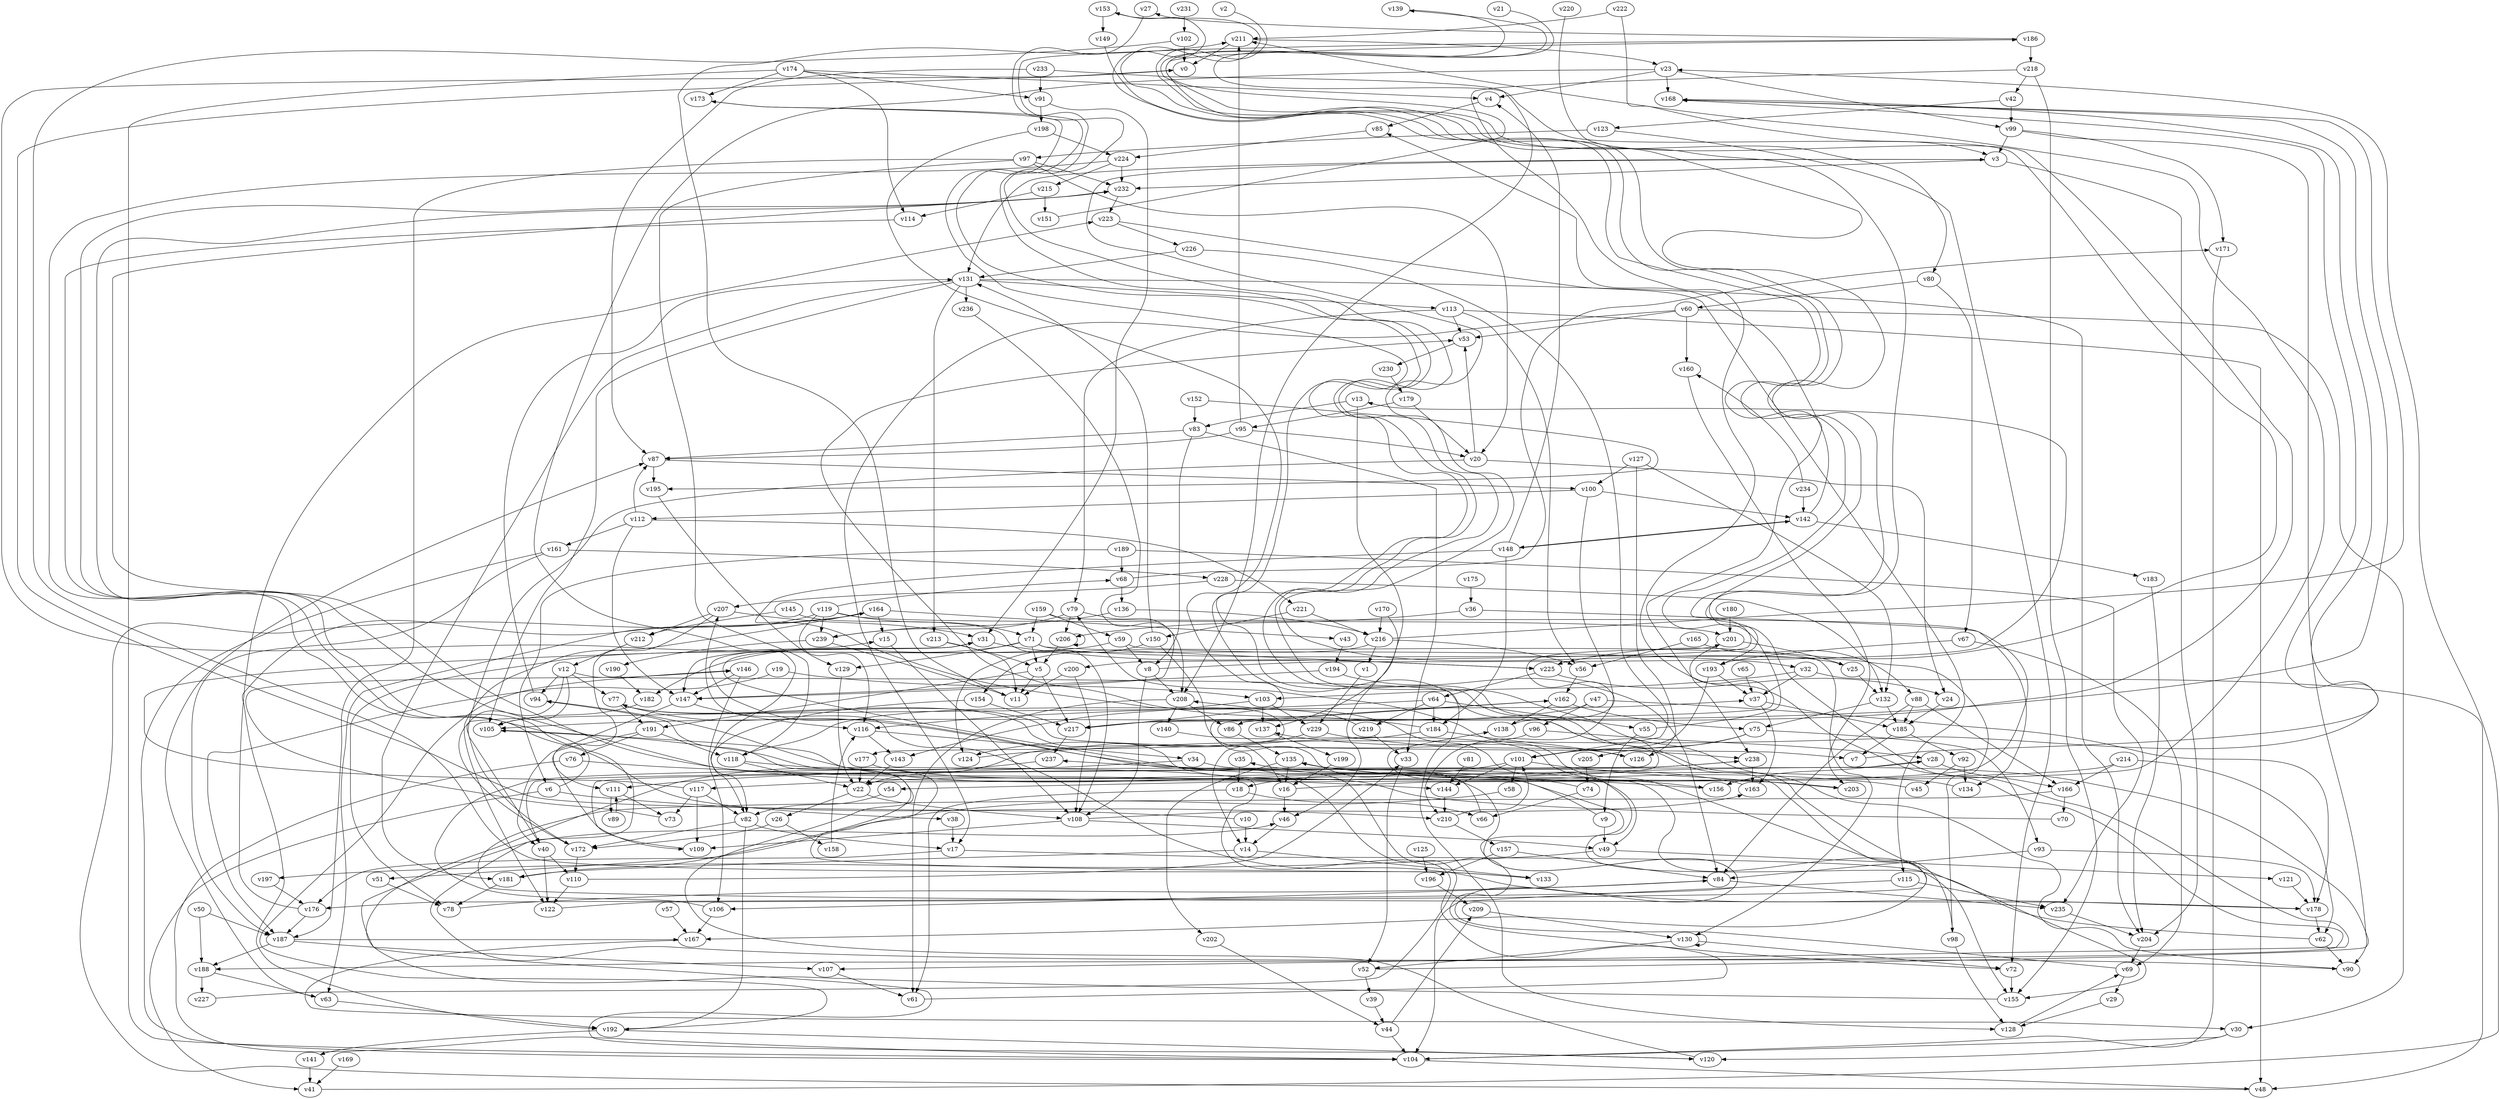 // Benchmark game 352 - 240 vertices
// time_bound: 98
// targets: v175
digraph G {
    v0 [name="v0", player=0];
    v1 [name="v1", player=1];
    v2 [name="v2", player=0];
    v3 [name="v3", player=0];
    v4 [name="v4", player=1];
    v5 [name="v5", player=0];
    v6 [name="v6", player=0];
    v7 [name="v7", player=1];
    v8 [name="v8", player=0];
    v9 [name="v9", player=1];
    v10 [name="v10", player=1];
    v11 [name="v11", player=0];
    v12 [name="v12", player=1];
    v13 [name="v13", player=1];
    v14 [name="v14", player=1];
    v15 [name="v15", player=1];
    v16 [name="v16", player=0];
    v17 [name="v17", player=0];
    v18 [name="v18", player=1];
    v19 [name="v19", player=1];
    v20 [name="v20", player=0];
    v21 [name="v21", player=0];
    v22 [name="v22", player=0];
    v23 [name="v23", player=0];
    v24 [name="v24", player=0];
    v25 [name="v25", player=1];
    v26 [name="v26", player=0];
    v27 [name="v27", player=1];
    v28 [name="v28", player=1];
    v29 [name="v29", player=0];
    v30 [name="v30", player=1];
    v31 [name="v31", player=1];
    v32 [name="v32", player=1];
    v33 [name="v33", player=1];
    v34 [name="v34", player=0];
    v35 [name="v35", player=0];
    v36 [name="v36", player=1];
    v37 [name="v37", player=1];
    v38 [name="v38", player=0];
    v39 [name="v39", player=0];
    v40 [name="v40", player=0];
    v41 [name="v41", player=1];
    v42 [name="v42", player=1];
    v43 [name="v43", player=1];
    v44 [name="v44", player=1];
    v45 [name="v45", player=0];
    v46 [name="v46", player=1];
    v47 [name="v47", player=0];
    v48 [name="v48", player=0];
    v49 [name="v49", player=1];
    v50 [name="v50", player=0];
    v51 [name="v51", player=1];
    v52 [name="v52", player=0];
    v53 [name="v53", player=1];
    v54 [name="v54", player=0];
    v55 [name="v55", player=0];
    v56 [name="v56", player=0];
    v57 [name="v57", player=1];
    v58 [name="v58", player=1];
    v59 [name="v59", player=0];
    v60 [name="v60", player=0];
    v61 [name="v61", player=0];
    v62 [name="v62", player=1];
    v63 [name="v63", player=0];
    v64 [name="v64", player=0];
    v65 [name="v65", player=1];
    v66 [name="v66", player=1];
    v67 [name="v67", player=1];
    v68 [name="v68", player=1];
    v69 [name="v69", player=1];
    v70 [name="v70", player=0];
    v71 [name="v71", player=0];
    v72 [name="v72", player=0];
    v73 [name="v73", player=1];
    v74 [name="v74", player=0];
    v75 [name="v75", player=0];
    v76 [name="v76", player=0];
    v77 [name="v77", player=0];
    v78 [name="v78", player=1];
    v79 [name="v79", player=1];
    v80 [name="v80", player=1];
    v81 [name="v81", player=1];
    v82 [name="v82", player=0];
    v83 [name="v83", player=0];
    v84 [name="v84", player=0];
    v85 [name="v85", player=0];
    v86 [name="v86", player=1];
    v87 [name="v87", player=0];
    v88 [name="v88", player=0];
    v89 [name="v89", player=1];
    v90 [name="v90", player=1];
    v91 [name="v91", player=0];
    v92 [name="v92", player=1];
    v93 [name="v93", player=1];
    v94 [name="v94", player=1];
    v95 [name="v95", player=1];
    v96 [name="v96", player=1];
    v97 [name="v97", player=1];
    v98 [name="v98", player=0];
    v99 [name="v99", player=1];
    v100 [name="v100", player=1];
    v101 [name="v101", player=0];
    v102 [name="v102", player=1];
    v103 [name="v103", player=0];
    v104 [name="v104", player=0];
    v105 [name="v105", player=0];
    v106 [name="v106", player=1];
    v107 [name="v107", player=1];
    v108 [name="v108", player=1];
    v109 [name="v109", player=0];
    v110 [name="v110", player=1];
    v111 [name="v111", player=1];
    v112 [name="v112", player=0];
    v113 [name="v113", player=0];
    v114 [name="v114", player=0];
    v115 [name="v115", player=0];
    v116 [name="v116", player=0];
    v117 [name="v117", player=1];
    v118 [name="v118", player=1];
    v119 [name="v119", player=1];
    v120 [name="v120", player=0];
    v121 [name="v121", player=0];
    v122 [name="v122", player=0];
    v123 [name="v123", player=0];
    v124 [name="v124", player=0];
    v125 [name="v125", player=1];
    v126 [name="v126", player=1];
    v127 [name="v127", player=1];
    v128 [name="v128", player=1];
    v129 [name="v129", player=0];
    v130 [name="v130", player=1];
    v131 [name="v131", player=0];
    v132 [name="v132", player=0];
    v133 [name="v133", player=1];
    v134 [name="v134", player=1];
    v135 [name="v135", player=0];
    v136 [name="v136", player=1];
    v137 [name="v137", player=1];
    v138 [name="v138", player=1];
    v139 [name="v139", player=1];
    v140 [name="v140", player=1];
    v141 [name="v141", player=0];
    v142 [name="v142", player=1];
    v143 [name="v143", player=0];
    v144 [name="v144", player=1];
    v145 [name="v145", player=0];
    v146 [name="v146", player=0];
    v147 [name="v147", player=0];
    v148 [name="v148", player=1];
    v149 [name="v149", player=1];
    v150 [name="v150", player=1];
    v151 [name="v151", player=1];
    v152 [name="v152", player=0];
    v153 [name="v153", player=1];
    v154 [name="v154", player=1];
    v155 [name="v155", player=0];
    v156 [name="v156", player=1];
    v157 [name="v157", player=0];
    v158 [name="v158", player=0];
    v159 [name="v159", player=1];
    v160 [name="v160", player=1];
    v161 [name="v161", player=1];
    v162 [name="v162", player=1];
    v163 [name="v163", player=1];
    v164 [name="v164", player=1];
    v165 [name="v165", player=1];
    v166 [name="v166", player=1];
    v167 [name="v167", player=0];
    v168 [name="v168", player=1];
    v169 [name="v169", player=0];
    v170 [name="v170", player=1];
    v171 [name="v171", player=0];
    v172 [name="v172", player=0];
    v173 [name="v173", player=0];
    v174 [name="v174", player=0];
    v175 [name="v175", player=0, target=1];
    v176 [name="v176", player=0];
    v177 [name="v177", player=1];
    v178 [name="v178", player=0];
    v179 [name="v179", player=1];
    v180 [name="v180", player=1];
    v181 [name="v181", player=1];
    v182 [name="v182", player=0];
    v183 [name="v183", player=1];
    v184 [name="v184", player=0];
    v185 [name="v185", player=0];
    v186 [name="v186", player=0];
    v187 [name="v187", player=0];
    v188 [name="v188", player=0];
    v189 [name="v189", player=1];
    v190 [name="v190", player=0];
    v191 [name="v191", player=0];
    v192 [name="v192", player=0];
    v193 [name="v193", player=1];
    v194 [name="v194", player=0];
    v195 [name="v195", player=1];
    v196 [name="v196", player=1];
    v197 [name="v197", player=0];
    v198 [name="v198", player=0];
    v199 [name="v199", player=1];
    v200 [name="v200", player=1];
    v201 [name="v201", player=1];
    v202 [name="v202", player=0];
    v203 [name="v203", player=1];
    v204 [name="v204", player=1];
    v205 [name="v205", player=0];
    v206 [name="v206", player=0];
    v207 [name="v207", player=0];
    v208 [name="v208", player=0];
    v209 [name="v209", player=0];
    v210 [name="v210", player=0];
    v211 [name="v211", player=1];
    v212 [name="v212", player=0];
    v213 [name="v213", player=1];
    v214 [name="v214", player=0];
    v215 [name="v215", player=1];
    v216 [name="v216", player=1];
    v217 [name="v217", player=1];
    v218 [name="v218", player=1];
    v219 [name="v219", player=0];
    v220 [name="v220", player=0];
    v221 [name="v221", player=1];
    v222 [name="v222", player=1];
    v223 [name="v223", player=1];
    v224 [name="v224", player=1];
    v225 [name="v225", player=0];
    v226 [name="v226", player=1];
    v227 [name="v227", player=1];
    v228 [name="v228", player=0];
    v229 [name="v229", player=0];
    v230 [name="v230", player=1];
    v231 [name="v231", player=1];
    v232 [name="v232", player=0];
    v233 [name="v233", player=0];
    v234 [name="v234", player=0];
    v235 [name="v235", player=0];
    v236 [name="v236", player=1];
    v237 [name="v237", player=1];
    v238 [name="v238", player=0];
    v239 [name="v239", player=1];

    v0 -> v32 [constraint="t < 6"];
    v1 -> v229;
    v2 -> v193 [constraint="t >= 2"];
    v3 -> v131 [constraint="t >= 3"];
    v4 -> v85;
    v5 -> v217;
    v6 -> v232 [constraint="t >= 4"];
    v7 -> v168 [constraint="t < 12"];
    v8 -> v13 [constraint="t mod 5 == 2"];
    v9 -> v138 [constraint="t >= 3"];
    v10 -> v0 [constraint="t >= 4"];
    v11 -> v211;
    v12 -> v94;
    v13 -> v137;
    v14 -> v181;
    v15 -> v108;
    v16 -> v211 [constraint="t < 11"];
    v17 -> v176;
    v18 -> v61;
    v19 -> v187;
    v20 -> v53;
    v21 -> v225 [constraint="t mod 5 == 3"];
    v22 -> v26;
    v23 -> v4;
    v24 -> v185;
    v25 -> v3 [constraint="t >= 1"];
    v26 -> v158;
    v27 -> v155 [constraint="t mod 4 == 0"];
    v28 -> v166;
    v29 -> v128;
    v30 -> v120;
    v31 -> v147;
    v32 -> v103;
    v33 -> v52;
    v34 -> v111;
    v35 -> v18;
    v36 -> v134;
    v37 -> v185;
    v38 -> v17;
    v39 -> v44;
    v40 -> v122;
    v41 -> v23 [constraint="t >= 4"];
    v42 -> v123;
    v43 -> v194;
    v44 -> v209;
    v45 -> v135 [constraint="t >= 2"];
    v46 -> v14;
    v47 -> v217;
    v48 -> v164 [constraint="t >= 1"];
    v49 -> v197;
    v50 -> v187;
    v51 -> v78;
    v52 -> v35 [constraint="t < 6"];
    v53 -> v230;
    v54 -> v82;
    v55 -> v153 [constraint="t < 11"];
    v56 -> v162;
    v57 -> v167;
    v58 -> v51 [constraint="t < 12"];
    v59 -> v8;
    v60 -> v17;
    v61 -> v77 [constraint="t < 13"];
    v62 -> v208 [constraint="t >= 4"];
    v63 -> v192;
    v64 -> v219;
    v65 -> v37;
    v66 -> v135 [constraint="t >= 2"];
    v67 -> v69;
    v68 -> v171 [constraint="t < 5"];
    v69 -> v162 [constraint="t < 8"];
    v70 -> v77 [constraint="t < 10"];
    v71 -> v5 [constraint="t mod 2 == 0"];
    v72 -> v155;
    v73 -> v146 [constraint="t >= 2"];
    v74 -> v31 [constraint="t >= 4"];
    v75 -> v205 [constraint="t >= 2"];
    v76 -> v144;
    v77 -> v7 [constraint="t >= 1"];
    v78 -> v84 [constraint="t mod 3 == 2"];
    v79 -> v239;
    v80 -> v67;
    v81 -> v144;
    v82 -> v172;
    v83 -> v33;
    v84 -> v106;
    v85 -> v224;
    v86 -> v135;
    v87 -> v100;
    v88 -> v185;
    v89 -> v111;
    v90 -> v186 [constraint="t mod 4 == 3"];
    v91 -> v31;
    v92 -> v134;
    v93 -> v84;
    v94 -> v131;
    v95 -> v87;
    v96 -> v28;
    v97 -> v232;
    v98 -> v79 [constraint="t >= 1"];
    v99 -> v3;
    v100 -> v142;
    v101 -> v18;
    v102 -> v133 [constraint="t mod 2 == 0"];
    v103 -> v137;
    v104 -> v48;
    v105 -> v181 [constraint="t >= 4"];
    v106 -> v238 [constraint="t < 12"];
    v107 -> v61;
    v108 -> v163 [constraint="t mod 4 == 0"];
    v109 -> v28 [constraint="t < 15"];
    v110 -> v33 [constraint="t >= 1"];
    v111 -> v89;
    v112 -> v87;
    v113 -> v79;
    v114 -> v90 [constraint="t >= 4"];
    v115 -> v104;
    v116 -> v143;
    v117 -> v15 [constraint="t >= 4"];
    v118 -> v72 [constraint="t >= 5"];
    v119 -> v68 [constraint="t < 10"];
    v120 -> v94 [constraint="t mod 5 == 1"];
    v121 -> v178;
    v122 -> v173 [constraint="t < 8"];
    v123 -> v72;
    v124 -> v168 [constraint="t >= 5"];
    v125 -> v196;
    v126 -> v137 [constraint="t mod 4 == 0"];
    v127 -> v100;
    v128 -> v69;
    v129 -> v22;
    v130 -> v130;
    v131 -> v204;
    v132 -> v75;
    v133 -> v94 [constraint="t >= 2"];
    v134 -> v232 [constraint="t mod 2 == 0"];
    v135 -> v156;
    v136 -> v216;
    v137 -> v199;
    v138 -> v201 [constraint="t < 6"];
    v139 -> v80 [constraint="t mod 3 == 1"];
    v140 -> v167 [constraint="t < 5"];
    v141 -> v41;
    v142 -> v183;
    v143 -> v22;
    v144 -> v210;
    v145 -> v212;
    v146 -> v147;
    v147 -> v116;
    v148 -> v177 [constraint="t mod 4 == 2"];
    v149 -> v107 [constraint="t < 12"];
    v150 -> v16;
    v151 -> v139 [constraint="t < 6"];
    v152 -> v195 [constraint="t < 8"];
    v153 -> v200 [constraint="t >= 3"];
    v154 -> v217;
    v155 -> v46 [constraint="t mod 5 == 1"];
    v156 -> v237 [constraint="t mod 3 == 1"];
    v157 -> v84;
    v158 -> v116;
    v159 -> v22 [constraint="t mod 5 == 1"];
    v160 -> v203;
    v161 -> v187;
    v162 -> v86;
    v163 -> v105 [constraint="t >= 3"];
    v164 -> v192 [constraint="t >= 3"];
    v165 -> v56;
    v166 -> v178 [constraint="t >= 5"];
    v167 -> v30 [constraint="t mod 5 == 3"];
    v168 -> v105 [constraint="t >= 3"];
    v169 -> v41;
    v170 -> v46;
    v171 -> v104;
    v172 -> v37 [constraint="t >= 2"];
    v173 -> v117 [constraint="t >= 4"];
    v174 -> v4 [constraint="t mod 4 == 0"];
    v175 -> v36;
    v176 -> v223;
    v177 -> v176 [constraint="t >= 4"];
    v178 -> v207 [constraint="t mod 4 == 2"];
    v179 -> v20;
    v180 -> v201;
    v181 -> v78;
    v182 -> v105;
    v183 -> v204;
    v184 -> v53 [constraint="t mod 4 == 1"];
    v185 -> v7;
    v186 -> v27 [constraint="t < 12"];
    v187 -> v167 [constraint="t < 13"];
    v188 -> v63;
    v189 -> v6;
    v190 -> v182;
    v191 -> v76;
    v192 -> v146 [constraint="t >= 2"];
    v193 -> v37;
    v194 -> v84;
    v195 -> v129;
    v196 -> v209;
    v197 -> v176;
    v198 -> v217 [constraint="t >= 1"];
    v199 -> v16;
    v200 -> v108;
    v201 -> v25;
    v202 -> v44;
    v203 -> v232 [constraint="t >= 4"];
    v204 -> v69;
    v205 -> v74;
    v206 -> v206;
    v207 -> v31;
    v208 -> v86;
    v209 -> v130;
    v210 -> v157;
    v211 -> v0;
    v212 -> v12;
    v213 -> v11;
    v214 -> v62;
    v215 -> v114;
    v216 -> v168 [constraint="t >= 2"];
    v217 -> v186 [constraint="t mod 2 == 1"];
    v218 -> v188 [constraint="t < 6"];
    v219 -> v116 [constraint="t < 10"];
    v220 -> v217 [constraint="t >= 1"];
    v221 -> v216;
    v222 -> v3;
    v223 -> v226;
    v224 -> v38 [constraint="t >= 1"];
    v225 -> v64;
    v226 -> v131;
    v227 -> v31 [constraint="t mod 5 == 1"];
    v228 -> v207;
    v229 -> v124;
    v230 -> v179;
    v231 -> v102;
    v232 -> v223;
    v233 -> v208;
    v234 -> v160 [constraint="t >= 1"];
    v235 -> v204;
    v236 -> v147 [constraint="t >= 1"];
    v237 -> v120 [constraint="t < 15"];
    v238 -> v40 [constraint="t < 6"];
    v239 -> v190;
    v234 -> v142;
    v67 -> v193;
    v40 -> v110;
    v101 -> v144;
    v103 -> v143;
    v164 -> v43;
    v127 -> v132;
    v174 -> v173;
    v14 -> v133;
    v229 -> v238;
    v131 -> v181;
    v221 -> v150;
    v159 -> v71;
    v194 -> v147;
    v136 -> v239;
    v5 -> v191;
    v95 -> v211;
    v88 -> v84;
    v223 -> v115;
    v55 -> v9;
    v148 -> v142;
    v96 -> v22;
    v60 -> v30;
    v153 -> v149;
    v50 -> v188;
    v71 -> v225;
    v174 -> v91;
    v176 -> v187;
    v102 -> v0;
    v62 -> v90;
    v148 -> v4;
    v31 -> v225;
    v12 -> v105;
    v187 -> v188;
    v161 -> v104;
    v115 -> v235;
    v178 -> v62;
    v145 -> v108;
    v79 -> v208;
    v214 -> v54;
    v106 -> v167;
    v59 -> v130;
    v26 -> v172;
    v34 -> v49;
    v99 -> v90;
    v131 -> v113;
    v192 -> v120;
    v25 -> v132;
    v218 -> v155;
    v97 -> v20;
    v201 -> v238;
    v218 -> v42;
    v132 -> v185;
    v83 -> v87;
    v77 -> v191;
    v162 -> v138;
    v3 -> v232;
    v12 -> v128;
    v103 -> v229;
    v179 -> v95;
    v148 -> v184;
    v150 -> v131;
    v119 -> v201;
    v191 -> v109;
    v47 -> v96;
    v60 -> v160;
    v101 -> v58;
    v162 -> v75;
    v63 -> v87;
    v68 -> v136;
    v13 -> v83;
    v95 -> v20;
    v20 -> v40;
    v119 -> v63;
    v222 -> v211;
    v80 -> v60;
    v83 -> v8;
    v131 -> v213;
    v93 -> v178;
    v17 -> v155;
    v28 -> v156;
    v172 -> v110;
    v113 -> v53;
    v82 -> v17;
    v19 -> v103;
    v189 -> v235;
    v108 -> v109;
    v9 -> v49;
    v64 -> v55;
    v8 -> v208;
    v170 -> v216;
    v166 -> v70;
    v118 -> v22;
    v119 -> v71;
    v113 -> v56;
    v52 -> v39;
    v60 -> v53;
    v192 -> v141;
    v6 -> v210;
    v185 -> v92;
    v64 -> v118;
    v3 -> v204;
    v198 -> v224;
    v177 -> v22;
    v164 -> v15;
    v208 -> v61;
    v135 -> v202;
    v112 -> v221;
    v22 -> v108;
    v224 -> v215;
    v76 -> v104;
    v157 -> v196;
    v91 -> v198;
    v32 -> v37;
    v131 -> v236;
    v71 -> v98;
    v165 -> v88;
    v228 -> v132;
    v184 -> v14;
    v225 -> v24;
    v216 -> v56;
    v23 -> v99;
    v147 -> v40;
    v37 -> v163;
    v44 -> v104;
    v113 -> v48;
    v207 -> v212;
    v152 -> v83;
    v127 -> v126;
    v75 -> v93;
    v108 -> v49;
    v142 -> v148;
    v100 -> v210;
    v135 -> v16;
    v187 -> v107;
    v111 -> v73;
    v36 -> v206;
    v8 -> v108;
    v32 -> v48;
    v101 -> v203;
    v69 -> v29;
    v216 -> v1;
    v47 -> v178;
    v87 -> v195;
    v97 -> v118;
    v206 -> v5;
    v71 -> v182;
    v117 -> v73;
    v30 -> v104;
    v74 -> v66;
    v12 -> v77;
    v64 -> v184;
    v211 -> v23;
    v123 -> v97;
    v97 -> v187;
    v219 -> v33;
    v174 -> v114;
    v131 -> v105;
    v188 -> v227;
    v117 -> v109;
    v23 -> v82;
    v184 -> v126;
    v217 -> v237;
    v159 -> v59;
    v42 -> v99;
    v92 -> v45;
    v186 -> v218;
    v208 -> v140;
    v6 -> v41;
    v233 -> v91;
    v226 -> v101;
    v119 -> v116;
    v99 -> v171;
    v16 -> v46;
    v189 -> v68;
    v10 -> v14;
    v193 -> v101;
    v12 -> v172;
    v75 -> v101;
    v233 -> v87;
    v49 -> v121;
    v82 -> v192;
    v100 -> v112;
    v71 -> v129;
    v117 -> v82;
    v112 -> v147;
    v23 -> v168;
    v207 -> v111;
    v200 -> v11;
    v154 -> v82;
    v18 -> v66;
    v224 -> v232;
    v116 -> v34;
    v130 -> v52;
    v84 -> v235;
    v150 -> v124;
    v210 -> v101;
    v239 -> v11;
    v88 -> v166;
    v215 -> v151;
    v59 -> v78;
    v79 -> v206;
    v5 -> v11;
    v98 -> v128;
    v191 -> v118;
    v119 -> v239;
    v112 -> v161;
    v161 -> v228;
    v20 -> v24;
    v110 -> v122;
    v146 -> v106;
    v238 -> v163;
    v130 -> v72;
    v164 -> v122;
    v142 -> v85;
    v214 -> v166;
    v174 -> v104;
    v213 -> v5;
    v216 -> v154;
}
